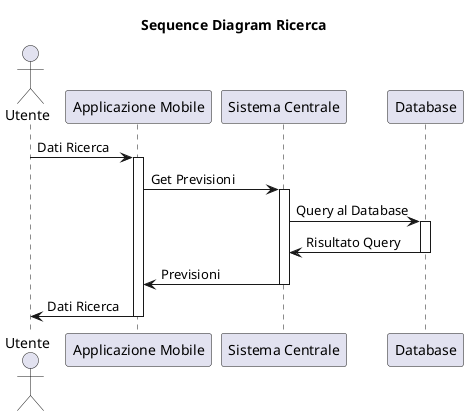 @startuml
title Sequence Diagram Ricerca
actor Utente

Utente -> "Applicazione Mobile": Dati Ricerca
activate "Applicazione Mobile"

"Applicazione Mobile" -> "Sistema Centrale": Get Previsioni
activate "Sistema Centrale"

"Sistema Centrale" -> "Database": Query al Database
activate "Database"

"Database" -> "Sistema Centrale": Risultato Query
deactivate "Database"

"Sistema Centrale" -> "Applicazione Mobile": Previsioni
deactivate "Sistema Centrale"

"Applicazione Mobile" -> Utente: Dati Ricerca
deactivate "Applicazione Mobile"
@enduml